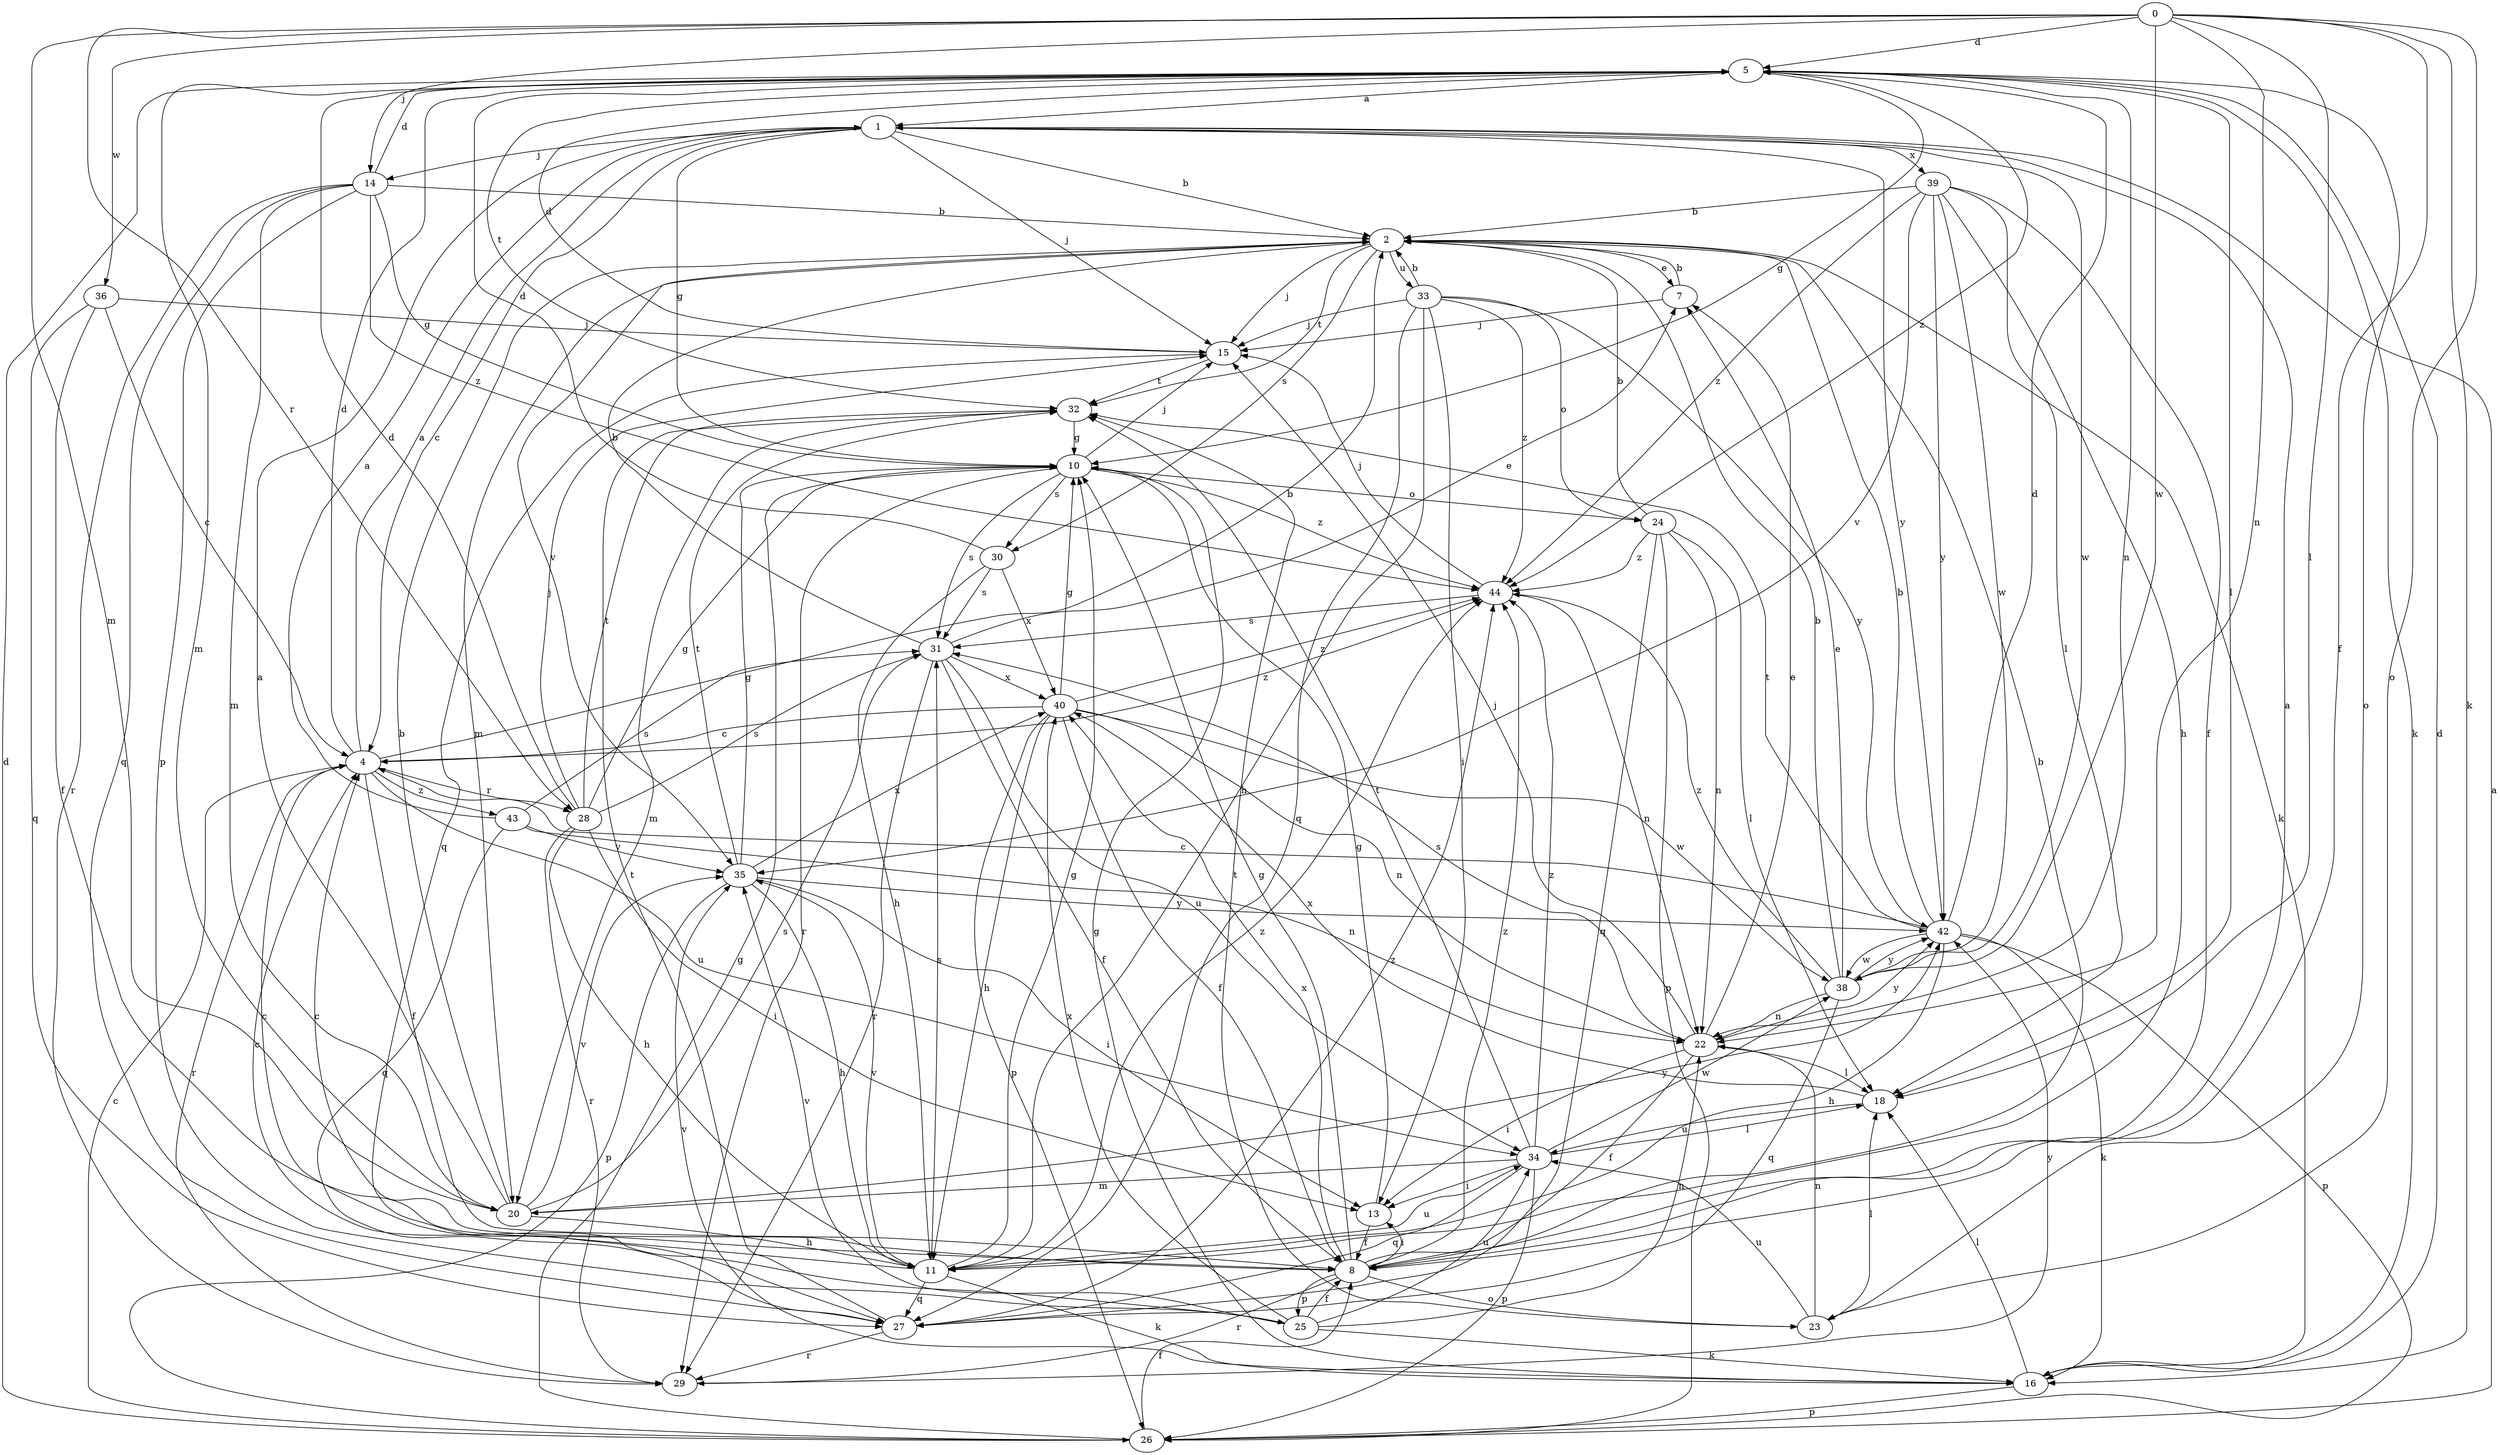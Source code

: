 strict digraph  {
0;
1;
2;
4;
5;
7;
8;
10;
11;
13;
14;
15;
16;
18;
20;
22;
23;
24;
25;
26;
27;
28;
29;
30;
31;
32;
33;
34;
35;
36;
38;
39;
40;
42;
43;
44;
0 -> 5  [label=d];
0 -> 8  [label=f];
0 -> 14  [label=j];
0 -> 16  [label=k];
0 -> 18  [label=l];
0 -> 20  [label=m];
0 -> 22  [label=n];
0 -> 23  [label=o];
0 -> 28  [label=r];
0 -> 36  [label=w];
0 -> 38  [label=w];
1 -> 2  [label=b];
1 -> 4  [label=c];
1 -> 10  [label=g];
1 -> 14  [label=j];
1 -> 15  [label=j];
1 -> 38  [label=w];
1 -> 39  [label=x];
1 -> 42  [label=y];
2 -> 7  [label=e];
2 -> 15  [label=j];
2 -> 16  [label=k];
2 -> 20  [label=m];
2 -> 30  [label=s];
2 -> 32  [label=t];
2 -> 33  [label=u];
2 -> 35  [label=v];
4 -> 1  [label=a];
4 -> 2  [label=b];
4 -> 5  [label=d];
4 -> 8  [label=f];
4 -> 28  [label=r];
4 -> 29  [label=r];
4 -> 34  [label=u];
4 -> 43  [label=z];
4 -> 44  [label=z];
5 -> 1  [label=a];
5 -> 10  [label=g];
5 -> 16  [label=k];
5 -> 18  [label=l];
5 -> 20  [label=m];
5 -> 22  [label=n];
5 -> 23  [label=o];
5 -> 32  [label=t];
5 -> 44  [label=z];
7 -> 2  [label=b];
7 -> 15  [label=j];
8 -> 1  [label=a];
8 -> 2  [label=b];
8 -> 4  [label=c];
8 -> 10  [label=g];
8 -> 13  [label=i];
8 -> 23  [label=o];
8 -> 25  [label=p];
8 -> 29  [label=r];
8 -> 40  [label=x];
8 -> 44  [label=z];
10 -> 15  [label=j];
10 -> 24  [label=o];
10 -> 29  [label=r];
10 -> 30  [label=s];
10 -> 31  [label=s];
10 -> 44  [label=z];
11 -> 4  [label=c];
11 -> 10  [label=g];
11 -> 16  [label=k];
11 -> 27  [label=q];
11 -> 31  [label=s];
11 -> 34  [label=u];
11 -> 35  [label=v];
11 -> 44  [label=z];
13 -> 8  [label=f];
13 -> 10  [label=g];
14 -> 2  [label=b];
14 -> 5  [label=d];
14 -> 10  [label=g];
14 -> 20  [label=m];
14 -> 25  [label=p];
14 -> 27  [label=q];
14 -> 29  [label=r];
14 -> 44  [label=z];
15 -> 5  [label=d];
15 -> 27  [label=q];
15 -> 32  [label=t];
16 -> 5  [label=d];
16 -> 10  [label=g];
16 -> 18  [label=l];
16 -> 26  [label=p];
16 -> 35  [label=v];
18 -> 34  [label=u];
18 -> 40  [label=x];
20 -> 1  [label=a];
20 -> 2  [label=b];
20 -> 11  [label=h];
20 -> 31  [label=s];
20 -> 35  [label=v];
20 -> 42  [label=y];
22 -> 7  [label=e];
22 -> 8  [label=f];
22 -> 13  [label=i];
22 -> 15  [label=j];
22 -> 18  [label=l];
22 -> 31  [label=s];
22 -> 42  [label=y];
23 -> 18  [label=l];
23 -> 22  [label=n];
23 -> 32  [label=t];
23 -> 34  [label=u];
24 -> 2  [label=b];
24 -> 18  [label=l];
24 -> 22  [label=n];
24 -> 26  [label=p];
24 -> 27  [label=q];
24 -> 44  [label=z];
25 -> 4  [label=c];
25 -> 8  [label=f];
25 -> 16  [label=k];
25 -> 22  [label=n];
25 -> 34  [label=u];
25 -> 35  [label=v];
25 -> 40  [label=x];
26 -> 1  [label=a];
26 -> 4  [label=c];
26 -> 5  [label=d];
26 -> 8  [label=f];
26 -> 10  [label=g];
27 -> 29  [label=r];
27 -> 32  [label=t];
27 -> 44  [label=z];
28 -> 5  [label=d];
28 -> 10  [label=g];
28 -> 11  [label=h];
28 -> 13  [label=i];
28 -> 15  [label=j];
28 -> 29  [label=r];
28 -> 31  [label=s];
28 -> 32  [label=t];
29 -> 42  [label=y];
30 -> 5  [label=d];
30 -> 11  [label=h];
30 -> 31  [label=s];
30 -> 40  [label=x];
31 -> 2  [label=b];
31 -> 7  [label=e];
31 -> 8  [label=f];
31 -> 29  [label=r];
31 -> 34  [label=u];
31 -> 40  [label=x];
32 -> 10  [label=g];
32 -> 20  [label=m];
33 -> 2  [label=b];
33 -> 11  [label=h];
33 -> 13  [label=i];
33 -> 15  [label=j];
33 -> 24  [label=o];
33 -> 27  [label=q];
33 -> 42  [label=y];
33 -> 44  [label=z];
34 -> 13  [label=i];
34 -> 18  [label=l];
34 -> 20  [label=m];
34 -> 26  [label=p];
34 -> 27  [label=q];
34 -> 32  [label=t];
34 -> 38  [label=w];
34 -> 44  [label=z];
35 -> 10  [label=g];
35 -> 11  [label=h];
35 -> 13  [label=i];
35 -> 26  [label=p];
35 -> 32  [label=t];
35 -> 40  [label=x];
35 -> 42  [label=y];
36 -> 4  [label=c];
36 -> 8  [label=f];
36 -> 15  [label=j];
36 -> 27  [label=q];
38 -> 2  [label=b];
38 -> 7  [label=e];
38 -> 22  [label=n];
38 -> 27  [label=q];
38 -> 42  [label=y];
38 -> 44  [label=z];
39 -> 2  [label=b];
39 -> 8  [label=f];
39 -> 11  [label=h];
39 -> 18  [label=l];
39 -> 35  [label=v];
39 -> 38  [label=w];
39 -> 42  [label=y];
39 -> 44  [label=z];
40 -> 4  [label=c];
40 -> 8  [label=f];
40 -> 10  [label=g];
40 -> 11  [label=h];
40 -> 22  [label=n];
40 -> 26  [label=p];
40 -> 38  [label=w];
40 -> 44  [label=z];
42 -> 2  [label=b];
42 -> 4  [label=c];
42 -> 5  [label=d];
42 -> 11  [label=h];
42 -> 16  [label=k];
42 -> 26  [label=p];
42 -> 32  [label=t];
42 -> 38  [label=w];
43 -> 1  [label=a];
43 -> 22  [label=n];
43 -> 27  [label=q];
43 -> 31  [label=s];
43 -> 35  [label=v];
44 -> 15  [label=j];
44 -> 22  [label=n];
44 -> 31  [label=s];
}
